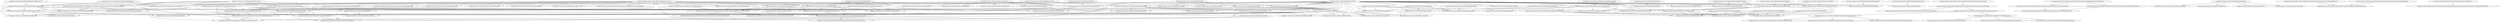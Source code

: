 digraph G {
  "org.apache.commons.math3.util$FastMath#<clinit>()" -> "org.apache.commons.math3.util$FastMath#expm1(double,double[])";
  "org.apache.commons.math3.util$FastMath#<clinit>()" -> "org.apache.commons.math3.util$FastMath#log10(double)";
  "org.apache.commons.math3.util$FastMath#<clinit>()" -> "org.apache.commons.math3.util$FastMath#rint(double)";
  "org.apache.commons.math3.util$FastMath#<clinit>()" -> "org.apache.commons.math3.util$FastMath#atan2(double,double)";
  "org.apache.commons.math3.util$FastMath#<clinit>()" -> "org.apache.commons.math3.util$FastMath#log(double,double)";
  "org.apache.commons.math3.util$FastMath#<clinit>()" -> "org.apache.commons.math3.util$FastMath#sin(double)";
  "org.apache.commons.math3.util$FastMath#<clinit>()" -> "org.apache.commons.math3.util$ArithmeticUtils#factorialLog(int)";
  "org.apache.commons.math3.util$FastMath#<clinit>()" -> "org.apache.commons.math3.util$FastMath#asinh(double)";
  "org.apache.commons.math3.util$FastMath#<clinit>()" -> "org.apache.commons.math3.util$FastMath#ulp(float)";
  "org.apache.commons.math3.util$FastMath#<clinit>()" -> "org.apache.commons.math3.util$FastMath#acos(double)";
  "org.apache.commons.math3.util$FastMath#<clinit>()" -> "org.apache.commons.math3.util$FastMath#main(java.lang.String[])";
  "org.apache.commons.math3.util$FastMath#<clinit>()" -> "org.apache.commons.math3.util$FastMath#exp(double,double,double[])";
  "org.apache.commons.math3.util$FastMath#<clinit>()" -> "org.apache.commons.math3.util$FastMath#log(double)";
  "org.apache.commons.math3.util$FastMath#<clinit>()" -> "org.apache.commons.math3.util$FastMath#reducePayneHanek(double,double[])";
  "org.apache.commons.math3.util$FastMath#<clinit>()" -> "org.apache.commons.math3.util$FastMath#toDegrees(double)";
  "org.apache.commons.math3.util$FastMath#<clinit>()" -> "org.apache.commons.math3.util$FastMath#log(double,double[])";
  "org.apache.commons.math3.util$FastMath#<clinit>()" -> "org.apache.commons.math3.util$FastMath#toRadians(double)";
  "org.apache.commons.math3.util$FastMath#<clinit>()" -> "org.apache.commons.math3.util$FastMath#tanh(double)";
  "org.apache.commons.math3.util$FastMath#<clinit>()" -> "org.apache.commons.math3.util$FastMath#ceil(double)";
  "org.apache.commons.math3.util$FastMath#<clinit>()" -> "org.apache.commons.math3.util$FastMath#expm1(double)";
  "org.apache.commons.math3.util$FastMath#<clinit>()" -> "org.apache.commons.math3.util$FastMath#pow(double,double)";
  "org.apache.commons.math3.util$FastMath#<clinit>()" -> "org.apache.commons.math3.util$FastMath#atanh(double)";
  "org.apache.commons.math3.util$FastMath#<clinit>()" -> "org.apache.commons.math3.util$FastMath#cbrt(double)";
  "org.apache.commons.math3.util$FastMath#<clinit>()" -> "org.apache.commons.math3.util$FastMath#tanQ(double,double,boolean)";
  "org.apache.commons.math3.util$FastMath#<clinit>()" -> "org.apache.commons.math3.util$FastMath#cosh(double)";
  "org.apache.commons.math3.util$FastMath#<clinit>()" -> "org.apache.commons.math3.util$FastMath#round(double)";
  "org.apache.commons.math3.util$FastMath#<clinit>()" -> "org.apache.commons.math3.util$FastMath#asin(double)";
  "org.apache.commons.math3.util$FastMath#<clinit>()" -> "org.apache.commons.math3.util$ArithmeticUtils#factorialDouble(int)";
  "org.apache.commons.math3.util$FastMath#<clinit>()" -> "org.apache.commons.math3.util$ArithmeticUtils#binomialCoefficientLog(int,int)";
  "org.apache.commons.math3.util$FastMath#<clinit>()" -> "org.apache.commons.math3.util$FastMath#tan(double)";
  "org.apache.commons.math3.util$FastMath#<clinit>()" -> "org.apache.commons.math3.util$FastMath#round(float)";
  "org.apache.commons.math3.util$FastMath#<clinit>()" -> "org.apache.commons.math3.util$FastMath#sinQ(double,double)";
  "org.apache.commons.math3.util$FastMath#<clinit>()" -> "org.apache.commons.math3.util$FastMath#exp(double)";
  "org.apache.commons.math3.util$FastMath#<clinit>()" -> "org.apache.commons.math3.util$ArithmeticUtils#lcm(int,int)";
  "org.apache.commons.math3.util$FastMath#<clinit>()" -> "org.apache.commons.math3.util$FastMath#log1p(double)";
  "org.apache.commons.math3.util$FastMath#<clinit>()" -> "org.apache.commons.math3.util$ArithmeticUtils#gcd(int,int)";
  "org.apache.commons.math3.util$FastMath#<clinit>()" -> "org.apache.commons.math3.util$FastMath#acosh(double)";
  "org.apache.commons.math3.util$FastMath#<clinit>()" -> "org.apache.commons.math3.util$ArithmeticUtils#lcm(long,long)";
  "org.apache.commons.math3.util$FastMath#<clinit>()" -> "org.apache.commons.math3.util$FastMath#nextUp(double)";
  "org.apache.commons.math3.util$FastMath#<clinit>()" -> "org.apache.commons.math3.util$ArithmeticUtils#binomialCoefficientDouble(int,int)";
  "org.apache.commons.math3.util$FastMath#<clinit>()" -> "org.apache.commons.math3.util$FastMath#hypot(double,double)";
  "org.apache.commons.math3.util$FastMath#<clinit>()" -> "org.apache.commons.math3.util$FastMath#atan(double,double,boolean)";
  "org.apache.commons.math3.util$FastMath#<clinit>()" -> "org.apache.commons.math3.util$FastMath#cosQ(double,double)";
  "org.apache.commons.math3.util$FastMath#<clinit>()" -> "org.apache.commons.math3.util$FastMath#atan(double)";
  "org.apache.commons.math3.util$FastMath#<clinit>()" -> "org.apache.commons.math3.util$FastMath#nextUp(float)";
  "org.apache.commons.math3.util$FastMath#<clinit>()" -> "org.apache.commons.math3.util$FastMath#cos(double)";
  "org.apache.commons.math3.util$FastMath#<clinit>()" -> "org.apache.commons.math3.util$FastMath#ulp(double)";
  "org.apache.commons.math3.util$FastMath#<clinit>()" -> "org.apache.commons.math3.util$ArithmeticUtils#gcd(long,long)";
  "org.apache.commons.math3.util$FastMath#<clinit>()" -> "org.apache.commons.math3.util$FastMath#sinh(double)";
  "org.apache.commons.math3.util$FastMath#expm1(double,double[])" -> "org.apache.commons.math3.util$FastMath#tanh(double)";
  "org.apache.commons.math3.util$FastMath#expm1(double,double[])" -> "org.apache.commons.math3.util$FastMath#expm1(double)";
  "org.apache.commons.math3.util$FastMath#expm1(double,double[])" -> "org.apache.commons.math3.util$FastMath#sinh(double)";
  "org.apache.commons.math3.exception.util$LocalizedFormats#<clinit>()" -> "org.apache.commons.math3.util$ArithmeticUtils#gcd(long,long)";
  "org.apache.commons.math3.exception.util$LocalizedFormats#<clinit>()" -> "org.apache.commons.math3.util$ArithmeticUtils#pow(java.math.BigInteger,int)";
  "org.apache.commons.math3.exception.util$LocalizedFormats#<clinit>()" -> "org.apache.commons.math3.util$ArithmeticUtils#factorialDouble(int)";
  "org.apache.commons.math3.exception.util$LocalizedFormats#<clinit>()" -> "org.apache.commons.math3.util$ArithmeticUtils#lcm(long,long)";
  "org.apache.commons.math3.exception.util$LocalizedFormats#<clinit>()" -> "org.apache.commons.math3.util$ArithmeticUtils#addAndCheck(int,int)";
  "org.apache.commons.math3.exception.util$LocalizedFormats#<clinit>()" -> "org.apache.commons.math3.util$ArithmeticUtils#pow(java.math.BigInteger,long)";
  "org.apache.commons.math3.exception.util$LocalizedFormats#<clinit>()" -> "org.apache.commons.math3.util$ArithmeticUtils#checkBinomial(int,int)";
  "org.apache.commons.math3.exception.util$LocalizedFormats#<clinit>()" -> "org.apache.commons.math3.fraction$Fraction#getReducedFraction(int,int)";
  "org.apache.commons.math3.exception.util$LocalizedFormats#<clinit>()" -> "org.apache.commons.math3.util$ArithmeticUtils#factorial(int)";
  "org.apache.commons.math3.exception.util$LocalizedFormats#<clinit>()" -> "org.apache.commons.math3.util$ArithmeticUtils#lcm(int,int)";
  "org.apache.commons.math3.exception.util$LocalizedFormats#<clinit>()" -> "org.apache.commons.math3.util$ArithmeticUtils#pow(long,long)";
  "org.apache.commons.math3.exception.util$LocalizedFormats#<clinit>()" -> "org.apache.commons.math3.fraction$Fraction#negate()";
  "org.apache.commons.math3.exception.util$LocalizedFormats#<clinit>()" -> "org.apache.commons.math3.util$ArithmeticUtils#subAndCheck(long,long)";
  "org.apache.commons.math3.exception.util$LocalizedFormats#<clinit>()" -> "org.apache.commons.math3.util$ArithmeticUtils#pow(int,long)";
  "org.apache.commons.math3.exception.util$LocalizedFormats#<clinit>()" -> "org.apache.commons.math3.util$ArithmeticUtils#pow(long,int)";
  "org.apache.commons.math3.exception.util$LocalizedFormats#<clinit>()" -> "org.apache.commons.math3.util$ArithmeticUtils#pow(int,int)";
  "org.apache.commons.math3.exception.util$LocalizedFormats#<clinit>()" -> "org.apache.commons.math3.util$ArithmeticUtils#addAndCheck(long,long)";
  "org.apache.commons.math3.exception.util$LocalizedFormats#<clinit>()" -> "org.apache.commons.math3.util$ArithmeticUtils#gcd(int,int)";
  "org.apache.commons.math3.exception.util$LocalizedFormats#<clinit>()" -> "org.apache.commons.math3.util$ArithmeticUtils#pow(java.math.BigInteger,java.math.BigInteger)";
  "org.apache.commons.math3.exception.util$LocalizedFormats#<clinit>()" -> "org.apache.commons.math3.fraction$Fraction#multiply(org.apache.commons.math3.fraction.Fraction)";
  "org.apache.commons.math3.exception.util$LocalizedFormats#<clinit>()" -> "org.apache.commons.math3.util$ArithmeticUtils#subAndCheck(int,int)";
  "org.apache.commons.math3.exception.util$LocalizedFormats#<clinit>()" -> "org.apache.commons.math3.util$ArithmeticUtils#factorialLog(int)";
  "org.apache.commons.math3.exception.util$LocalizedFormats#<clinit>()" -> "org.apache.commons.math3.fraction$Fraction#divide(org.apache.commons.math3.fraction.Fraction)";
  "org.apache.commons.math3.exception.util$LocalizedFormats#<clinit>()" -> "org.apache.commons.math3.fraction$Fraction#addSub(org.apache.commons.math3.fraction.Fraction,boolean)";
  "org.apache.commons.math3.util$ArithmeticUtils#gcd(long,long)" -> "org.apache.commons.math3.util$ArithmeticUtils#lcm(long,long)";
  "org.apache.commons.math3.util$FastMath#cosQ(double,double)" -> "org.apache.commons.math3.util$FastMath#sin(double)";
  "org.apache.commons.math3.util$FastMath#cosQ(double,double)" -> "org.apache.commons.math3.util$FastMath#cos(double)";
  "org.apache.commons.math3.util$FastMath#reducePayneHanek(double,double[])" -> "org.apache.commons.math3.util$FastMath#sin(double)";
  "org.apache.commons.math3.util$FastMath#reducePayneHanek(double,double[])" -> "org.apache.commons.math3.util$FastMath#cos(double)";
  "org.apache.commons.math3.util$FastMath#reducePayneHanek(double,double[])" -> "org.apache.commons.math3.util$FastMath#tan(double)";
  "org.apache.commons.math3.util$FastMath#log(double,double[])" -> "org.apache.commons.math3.util$FastMath#pow(double,double)";
  "org.apache.commons.math3.util$FastMath#log(double,double[])" -> "org.apache.commons.math3.util$FastMath#log10(double)";
  "org.apache.commons.math3.util$FastMath#log(double,double[])" -> "org.apache.commons.math3.util$FastMath#log(double)";
  "org.apache.commons.math3.util$FastMath#log(double,double[])" -> "org.apache.commons.math3.util$FastMath#log1p(double)";
  "org.apache.commons.math3.util$ArithmeticUtils#<clinit>()" -> "org.apache.commons.math3.util$ArithmeticUtils#lcm(long,long)";
  "org.apache.commons.math3.util$ArithmeticUtils#<clinit>()" -> "org.apache.commons.math3.util$ArithmeticUtils#mulAndCheck(long,long)";
  "org.apache.commons.math3.util$ArithmeticUtils#<clinit>()" -> "org.apache.commons.math3.util$ArithmeticUtils#binomialCoefficientLog(int,int)";
  "org.apache.commons.math3.util$ArithmeticUtils#<clinit>()" -> "org.apache.commons.math3.util$ArithmeticUtils#lcm(int,int)";
  "org.apache.commons.math3.util$ArithmeticUtils#<clinit>()" -> "org.apache.commons.math3.util$ArithmeticUtils#binomialCoefficient(int,int)";
  "org.apache.commons.math3.util$ArithmeticUtils#<clinit>()" -> "org.apache.commons.math3.util$ArithmeticUtils#addAndCheck(long,long)";
  "org.apache.commons.math3.util$ArithmeticUtils#<clinit>()" -> "org.apache.commons.math3.util$ArithmeticUtils#factorial(int)";
  "org.apache.commons.math3.util$ArithmeticUtils#<clinit>()" -> "org.apache.commons.math3.util$ArithmeticUtils#factorialDouble(int)";
  "org.apache.commons.math3.util$ArithmeticUtils#<clinit>()" -> "org.apache.commons.math3.util$ArithmeticUtils#binomialCoefficientDouble(int,int)";
  "org.apache.commons.math3.util$ArithmeticUtils#<clinit>()" -> "org.apache.commons.math3.fraction$Fraction#getReducedFraction(int,int)";
  "org.apache.commons.math3.util$ArithmeticUtils#<clinit>()" -> "org.apache.commons.math3.fraction$Fraction#multiply(org.apache.commons.math3.fraction.Fraction)";
  "org.apache.commons.math3.util$ArithmeticUtils#<clinit>()" -> "org.apache.commons.math3.util$ArithmeticUtils#factorialLog(int)";
  "org.apache.commons.math3.util$ArithmeticUtils#<clinit>()" -> "org.apache.commons.math3.util$ArithmeticUtils#addAndCheck(long,long,org.apache.commons.math3.exception.util.Localizable)";
  "org.apache.commons.math3.util$ArithmeticUtils#<clinit>()" -> "org.apache.commons.math3.fraction$Fraction#addSub(org.apache.commons.math3.fraction.Fraction,boolean)";
  "org.apache.commons.math3.util$ArithmeticUtils#<clinit>()" -> "org.apache.commons.math3.util$ArithmeticUtils#subAndCheck(long,long)";
  "org.apache.commons.math3.fraction$Fraction#addSub(org.apache.commons.math3.fraction.Fraction,boolean)" -> "org.apache.commons.math3.fraction$Fraction#subtract(org.apache.commons.math3.fraction.Fraction)";
  "org.apache.commons.math3.fraction$Fraction#addSub(org.apache.commons.math3.fraction.Fraction,boolean)" -> "org.apache.commons.math3.fraction$Fraction#add(org.apache.commons.math3.fraction.Fraction)";
  "org.apache.commons.math3.util$FastMath#nextAfter(double,double)" -> "org.apache.commons.math3.util$FastMath#nextUp(double)";
  "org.apache.commons.math3.util$FastMath#doubleHighPart(double)" -> "org.apache.commons.math3.util$FastMath#toDegrees(double)";
  "org.apache.commons.math3.util$FastMath#doubleHighPart(double)" -> "org.apache.commons.math3.util$FastMath#toRadians(double)";
  "org.apache.commons.math3.util$FastMath#doubleHighPart(double)" -> "org.apache.commons.math3.util$FastMath#atan2(double,double)";
  "org.apache.commons.math3.util$FastMath#doubleHighPart(double)" -> "org.apache.commons.math3.util$FastMath#acos(double)";
  "org.apache.commons.math3.util$ArithmeticUtils#mulAndCheck(long,long)" -> "org.apache.commons.math3.util$ArithmeticUtils#binomialCoefficient(int,int)";
  "org.apache.commons.math3.util$ArithmeticUtils#mulAndCheck(long,long)" -> "org.apache.commons.math3.util$ArithmeticUtils#lcm(long,long)";
  "org.apache.commons.math3.util$FastMath#exp(double,double,double[])" -> "org.apache.commons.math3.util$FastMath#pow(double,double)";
  "org.apache.commons.math3.util$FastMath#exp(double,double,double[])" -> "org.apache.commons.math3.util$FastMath#tanh(double)";
  "org.apache.commons.math3.util$FastMath#exp(double,double,double[])" -> "org.apache.commons.math3.util$FastMath#sinh(double)";
  "org.apache.commons.math3.util$FastMath#exp(double,double,double[])" -> "org.apache.commons.math3.util$FastMath#expm1(double,double[])";
  "org.apache.commons.math3.util$FastMath#exp(double,double,double[])" -> "org.apache.commons.math3.util$FastMath#exp(double)";
  "org.apache.commons.math3.util$FastMath#exp(double,double,double[])" -> "org.apache.commons.math3.util$FastMath#cosh(double)";
  "org.apache.commons.math3.util$FastMath#abs(long)" -> "org.apache.commons.math3.util$ArithmeticUtils#gcd(long,long)";
  "org.apache.commons.math3.util$FastMath#abs(long)" -> "org.apache.commons.math3.util$ArithmeticUtils#lcm(long,long)";
  "org.apache.commons.math3.util$ArithmeticUtils#factorialLog(int)" -> "org.apache.commons.math3.util$ArithmeticUtils#factorialDouble(int)";
  "org.apache.commons.math3.exception.util$ExceptionContext#getLocalizedMessage()" -> "org.apache.commons.math3.exception$MathIllegalStateException#getLocalizedMessage()";
  "org.apache.commons.math3.exception.util$ExceptionContext#getLocalizedMessage()" -> "org.apache.commons.math3.exception$MathIllegalArgumentException#getLocalizedMessage()";
  "org.apache.commons.math3.exception.util$ExceptionContext#getLocalizedMessage()" -> "org.apache.commons.math3.exception$MathArithmeticException#getLocalizedMessage()";
  "org.apache.commons.math3.util$FastMath#exp(double)" -> "org.apache.commons.math3.util$FastMath#cosh(double)";
  "org.apache.commons.math3.util$FastMath#exp(double)" -> "org.apache.commons.math3.util$ArithmeticUtils#factorialDouble(int)";
  "org.apache.commons.math3.util$FastMath#exp(double)" -> "org.apache.commons.math3.util$FastMath#sinh(double)";
  "org.apache.commons.math3.util$FastMath$lnMant#<clinit>()" -> "org.apache.commons.math3.util$FastMath#main(java.lang.String[])";
  "org.apache.commons.math3.util$FastMath$lnMant#<clinit>()" -> "org.apache.commons.math3.util$FastMath#log(double,double[])";
  "org.apache.commons.math3.exception.util$ExceptionContext#nonSerializableReplacement(java.lang.Object)" -> "org.apache.commons.math3.exception.util$ExceptionContext#serializeContext(java.io.ObjectOutputStream)";
  "org.apache.commons.math3.exception.util$ExceptionContext#nonSerializableReplacement(java.lang.Object)" -> "org.apache.commons.math3.exception.util$ExceptionContext#serializeMessages(java.io.ObjectOutputStream)";
  "org.apache.commons.math3.exception.util$ExceptionContext#serializeContext(java.io.ObjectOutputStream)" -> "org.apache.commons.math3.exception.util$ExceptionContext#writeObject(java.io.ObjectOutputStream)";
  "org.apache.commons.math3.util$FastMath#floor(double)" -> "org.apache.commons.math3.util$ArithmeticUtils#binomialCoefficientDouble(int,int)";
  "org.apache.commons.math3.util$FastMath#floor(double)" -> "org.apache.commons.math3.util$FastMath#rint(double)";
  "org.apache.commons.math3.util$FastMath#floor(double)" -> "org.apache.commons.math3.util$FastMath#ceil(double)";
  "org.apache.commons.math3.util$FastMath#floor(double)" -> "org.apache.commons.math3.util$FastMath#round(float)";
  "org.apache.commons.math3.util$FastMath#floor(double)" -> "org.apache.commons.math3.util$FastMath#round(double)";
  "org.apache.commons.math3.util$FastMath#floor(double)" -> "org.apache.commons.math3.util$ArithmeticUtils#factorialDouble(int)";
  "org.apache.commons.math3.util$ArithmeticUtils#binomialCoefficientDouble(int,int)" -> "org.apache.commons.math3.util$ArithmeticUtils#binomialCoefficientLog(int,int)";
  "org.apache.commons.math3.fraction$Fraction#negate()" -> "org.apache.commons.math3.fraction$Fraction#abs()";
  "org.apache.commons.math3.fraction$Fraction#negate()" -> "org.apache.commons.math3.fraction$Fraction#addSub(org.apache.commons.math3.fraction.Fraction,boolean)";
  "org.apache.commons.math3.util$FastMath#log(double)" -> "org.apache.commons.math3.util$ArithmeticUtils#factorialLog(int)";
  "org.apache.commons.math3.util$FastMath#log(double)" -> "org.apache.commons.math3.util$ArithmeticUtils#binomialCoefficientLog(int,int)";
  "org.apache.commons.math3.util$FastMath#log(double)" -> "org.apache.commons.math3.util$FastMath#atanh(double)";
  "org.apache.commons.math3.util$FastMath#log(double)" -> "org.apache.commons.math3.util$FastMath#asinh(double)";
  "org.apache.commons.math3.util$FastMath#log(double)" -> "org.apache.commons.math3.util$FastMath#log(double,double)";
  "org.apache.commons.math3.util$FastMath#log(double)" -> "org.apache.commons.math3.util$FastMath#acosh(double)";
  "org.apache.commons.math3.util$ArithmeticUtils#mulAndCheck(int,int)" -> "org.apache.commons.math3.fraction$Fraction#multiply(org.apache.commons.math3.fraction.Fraction)";
  "org.apache.commons.math3.util$ArithmeticUtils#mulAndCheck(int,int)" -> "org.apache.commons.math3.fraction$Fraction#addSub(org.apache.commons.math3.fraction.Fraction,boolean)";
  "org.apache.commons.math3.util$ArithmeticUtils#mulAndCheck(int,int)" -> "org.apache.commons.math3.util$ArithmeticUtils#lcm(int,int)";
  "org.apache.commons.math3.fraction$Fraction#multiply(org.apache.commons.math3.fraction.Fraction)" -> "org.apache.commons.math3.fraction$Fraction#divide(org.apache.commons.math3.fraction.Fraction)";
  "org.apache.commons.math3.util$ArithmeticUtils#binomialCoefficient(int,int)" -> "org.apache.commons.math3.util$ArithmeticUtils#binomialCoefficientDouble(int,int)";
  "org.apache.commons.math3.util$ArithmeticUtils#binomialCoefficient(int,int)" -> "org.apache.commons.math3.util$ArithmeticUtils#binomialCoefficientLog(int,int)";
  "org.apache.commons.math3.util$FastMath#abs(double)" -> "org.apache.commons.math3.util$FastMath#hypot(double,double)";
  "org.apache.commons.math3.util$FastMath#abs(double)" -> "org.apache.commons.math3.util$FastMath#ulp(double)";
  "org.apache.commons.math3.util$FastMath#abs(float)" -> "org.apache.commons.math3.util$FastMath#ulp(float)";
  "org.apache.commons.math3.util$FastMath$CodyWaite#getRemB()" -> "org.apache.commons.math3.util$FastMath#cos(double)";
  "org.apache.commons.math3.util$FastMath$CodyWaite#getRemB()" -> "org.apache.commons.math3.util$FastMath#tan(double)";
  "org.apache.commons.math3.util$FastMath$CodyWaite#getRemB()" -> "org.apache.commons.math3.util$FastMath#sin(double)";
  "org.apache.commons.math3.fraction$Fraction#getReducedFraction(int,int)" -> "org.apache.commons.math3.fraction$Fraction#multiply(org.apache.commons.math3.fraction.Fraction)";
  "org.apache.commons.math3.fraction$Fraction#doubleValue()" -> "org.apache.commons.math3.fraction$Fraction#percentageValue()";
  "org.apache.commons.math3.fraction$Fraction#doubleValue()" -> "org.apache.commons.math3.fraction$Fraction#longValue()";
  "org.apache.commons.math3.fraction$Fraction#doubleValue()" -> "org.apache.commons.math3.fraction$Fraction#floatValue()";
  "org.apache.commons.math3.fraction$Fraction#doubleValue()" -> "org.apache.commons.math3.fraction$Fraction#intValue()";
  "org.apache.commons.math3.fraction$Fraction#<clinit>()" -> "org.apache.commons.math3.fraction$Fraction#subtract(int)";
  "org.apache.commons.math3.fraction$Fraction#<clinit>()" -> "org.apache.commons.math3.fraction$Fraction#add(int)";
  "org.apache.commons.math3.fraction$Fraction#<clinit>()" -> "org.apache.commons.math3.fraction$Fraction#multiply(org.apache.commons.math3.fraction.Fraction)";
  "org.apache.commons.math3.fraction$Fraction#<clinit>()" -> "org.apache.commons.math3.fraction$Fraction#getReducedFraction(int,int)";
  "org.apache.commons.math3.fraction$Fraction#<clinit>()" -> "org.apache.commons.math3.fraction$Fraction#multiply(int)";
  "org.apache.commons.math3.fraction$Fraction#<clinit>()" -> "org.apache.commons.math3.fraction$Fraction#negate()";
  "org.apache.commons.math3.fraction$Fraction#<clinit>()" -> "org.apache.commons.math3.fraction$Fraction#addSub(org.apache.commons.math3.fraction.Fraction,boolean)";
  "org.apache.commons.math3.fraction$Fraction#<clinit>()" -> "org.apache.commons.math3.fraction$Fraction#divide(int)";
  "org.apache.commons.math3.fraction$Fraction#<clinit>()" -> "org.apache.commons.math3.fraction$Fraction#reciprocal()";
  "org.apache.commons.math3.util$FastMath#abs(int)" -> "org.apache.commons.math3.util$ArithmeticUtils#lcm(int,int)";
  "org.apache.commons.math3.util$FastMath#abs(int)" -> "org.apache.commons.math3.util$ArithmeticUtils#gcd(int,int)";
  "org.apache.commons.math3.util$ArithmeticUtils#subAndCheck(int,int)" -> "org.apache.commons.math3.fraction$Fraction#addSub(org.apache.commons.math3.fraction.Fraction,boolean)";
  "org.apache.commons.math3.util$FastMath#polyCosine(double)" -> "org.apache.commons.math3.util$FastMath#tanQ(double,double,boolean)";
  "org.apache.commons.math3.util$FastMath#polyCosine(double)" -> "org.apache.commons.math3.util$FastMath#sinQ(double,double)";
  "org.apache.commons.math3.util$FastMath#tanQ(double,double,boolean)" -> "org.apache.commons.math3.util$FastMath#tan(double)";
  "org.apache.commons.math3.util$ArithmeticUtils#gcd(int,int)" -> "org.apache.commons.math3.util$ArithmeticUtils#lcm(int,int)";
  "org.apache.commons.math3.util$ArithmeticUtils#gcd(int,int)" -> "org.apache.commons.math3.util$ArithmeticUtils#binomialCoefficient(int,int)";
  "org.apache.commons.math3.util$ArithmeticUtils#gcd(int,int)" -> "org.apache.commons.math3.fraction$Fraction#addSub(org.apache.commons.math3.fraction.Fraction,boolean)";
  "org.apache.commons.math3.util$ArithmeticUtils#gcd(int,int)" -> "org.apache.commons.math3.fraction$Fraction#multiply(org.apache.commons.math3.fraction.Fraction)";
  "org.apache.commons.math3.util$ArithmeticUtils#gcd(int,int)" -> "org.apache.commons.math3.fraction$Fraction#getReducedFraction(int,int)";
  "org.apache.commons.math3.util$FastMath$ExpFracTable#<clinit>()" -> "org.apache.commons.math3.util$FastMath#expm1(double,double[])";
  "org.apache.commons.math3.util$FastMath$ExpFracTable#<clinit>()" -> "org.apache.commons.math3.util$FastMath#exp(double,double,double[])";
  "org.apache.commons.math3.util$FastMath$ExpFracTable#<clinit>()" -> "org.apache.commons.math3.util$FastMath#main(java.lang.String[])";
  "org.apache.commons.math3.exception.util$ExceptionContext#buildMessage(java.util.Locale,java.lang.String)" -> "org.apache.commons.math3.exception.util$ExceptionContext#getMessage(java.util.Locale,java.lang.String)";
  "org.apache.commons.math3.exception.util$ExceptionContext#buildMessage(java.util.Locale,java.lang.String)" -> "org.apache.commons.math3.exception.util$ExceptionContext#getMessage(java.util.Locale)";
  "org.apache.commons.math3.util$ArithmeticUtils#addAndCheck(int,int)" -> "org.apache.commons.math3.fraction$Fraction#addSub(org.apache.commons.math3.fraction.Fraction,boolean)";
  "org.apache.commons.math3.exception.util$ExceptionContext#getMessage()" -> "org.apache.commons.math3.exception$MathIllegalStateException#getMessage()";
  "org.apache.commons.math3.exception.util$ExceptionContext#getMessage()" -> "org.apache.commons.math3.exception$MathIllegalArgumentException#getMessage()";
  "org.apache.commons.math3.exception.util$ExceptionContext#getMessage()" -> "org.apache.commons.math3.exception$MathArithmeticException#getMessage()";
  "org.apache.commons.math3.util$FastMath#atan(double,double,boolean)" -> "org.apache.commons.math3.util$FastMath#asin(double)";
  "org.apache.commons.math3.util$FastMath#atan(double,double,boolean)" -> "org.apache.commons.math3.util$FastMath#atan2(double,double)";
  "org.apache.commons.math3.util$FastMath#atan(double,double,boolean)" -> "org.apache.commons.math3.util$FastMath#atan(double)";
  "org.apache.commons.math3.util$FastMath#atan(double,double,boolean)" -> "org.apache.commons.math3.util$FastMath#acos(double)";
  "org.apache.commons.math3.util$FastMath$CodyWaite#getRemA()" -> "org.apache.commons.math3.util$FastMath#sin(double)";
  "org.apache.commons.math3.util$FastMath$CodyWaite#getRemA()" -> "org.apache.commons.math3.util$FastMath#cos(double)";
  "org.apache.commons.math3.util$FastMath$CodyWaite#getRemA()" -> "org.apache.commons.math3.util$FastMath#tan(double)";
  "org.apache.commons.math3.util$ArithmeticUtils#checkBinomial(int,int)" -> "org.apache.commons.math3.util$ArithmeticUtils#binomialCoefficientDouble(int,int)";
  "org.apache.commons.math3.util$ArithmeticUtils#checkBinomial(int,int)" -> "org.apache.commons.math3.util$ArithmeticUtils#binomialCoefficient(int,int)";
  "org.apache.commons.math3.util$ArithmeticUtils#checkBinomial(int,int)" -> "org.apache.commons.math3.util$ArithmeticUtils#binomialCoefficientLog(int,int)";
  "org.apache.commons.math3.util$FastMath#sinQ(double,double)" -> "org.apache.commons.math3.util$FastMath#sin(double)";
  "org.apache.commons.math3.util$FastMath#sinQ(double,double)" -> "org.apache.commons.math3.util$FastMath#cos(double)";
  "org.apache.commons.math3.util$FastMath#sinQ(double,double)" -> "org.apache.commons.math3.util$FastMath#cosQ(double,double)";
  "org.apache.commons.math3.util$FastMath#scalb(double,int)" -> "org.apache.commons.math3.util$FastMath#hypot(double,double)";
  "org.apache.commons.math3.util$FastMath$ExpIntTable#<clinit>()" -> "org.apache.commons.math3.util$FastMath#main(java.lang.String[])";
  "org.apache.commons.math3.util$FastMath$ExpIntTable#<clinit>()" -> "org.apache.commons.math3.util$FastMath#exp(double,double,double[])";
  "org.apache.commons.math3.util$ArithmeticUtils#factorial(int)" -> "org.apache.commons.math3.util$ArithmeticUtils#factorialDouble(int)";
  "org.apache.commons.math3.util$ArithmeticUtils#factorial(int)" -> "org.apache.commons.math3.util$ArithmeticUtils#factorialLog(int)";
  "org.apache.commons.math3.util$FastMath$CodyWaite#getK()" -> "org.apache.commons.math3.util$FastMath#tan(double)";
  "org.apache.commons.math3.util$FastMath$CodyWaite#getK()" -> "org.apache.commons.math3.util$FastMath#cos(double)";
  "org.apache.commons.math3.util$FastMath$CodyWaite#getK()" -> "org.apache.commons.math3.util$FastMath#sin(double)";
  "org.apache.commons.math3.util$FastMath#nextAfter(float,double)" -> "org.apache.commons.math3.util$FastMath#nextUp(float)";
  "org.apache.commons.math3.util$FastMath#sqrt(double)" -> "org.apache.commons.math3.util$FastMath#asin(double)";
  "org.apache.commons.math3.util$FastMath#sqrt(double)" -> "org.apache.commons.math3.util$FastMath#hypot(double,double)";
  "org.apache.commons.math3.util$FastMath#sqrt(double)" -> "org.apache.commons.math3.util$FastMath#acos(double)";
  "org.apache.commons.math3.util$FastMath#sqrt(double)" -> "org.apache.commons.math3.util$FastMath#asinh(double)";
  "org.apache.commons.math3.util$FastMath#sqrt(double)" -> "org.apache.commons.math3.util$FastMath#acosh(double)";
  "org.apache.commons.math3.util$FastMath#copySign(double,double)" -> "org.apache.commons.math3.util$FastMath#atan(double,double,boolean)";
  "org.apache.commons.math3.util$FastMath#copySign(double,double)" -> "org.apache.commons.math3.util$FastMath#atan2(double,double)";
  "org.apache.commons.math3.exception.util$ExceptionContext#serializeMessages(java.io.ObjectOutputStream)" -> "org.apache.commons.math3.exception.util$ExceptionContext#writeObject(java.io.ObjectOutputStream)";
  "org.apache.commons.math3.util$FastMath#polySine(double)" -> "org.apache.commons.math3.util$FastMath#sinQ(double,double)";
  "org.apache.commons.math3.util$FastMath#polySine(double)" -> "org.apache.commons.math3.util$FastMath#tanQ(double,double,boolean)";
  "org.apache.commons.math3.exception.util$ExceptionContext#deSerializeMessages(java.io.ObjectInputStream)" -> "org.apache.commons.math3.exception.util$ExceptionContext#readObject(java.io.ObjectInputStream)";
  "org.apache.commons.math3.exception.util$ExceptionContext#getMessage(java.util.Locale)" -> "org.apache.commons.math3.exception.util$ExceptionContext#getLocalizedMessage()";
  "org.apache.commons.math3.exception.util$ExceptionContext#getMessage(java.util.Locale)" -> "org.apache.commons.math3.exception.util$ExceptionContext#getMessage()";
  "org.apache.commons.math3.util$ArithmeticUtils#addAndCheck(long,long,org.apache.commons.math3.exception.util.Localizable)" -> "org.apache.commons.math3.util$ArithmeticUtils#subAndCheck(long,long)";
  "org.apache.commons.math3.util$ArithmeticUtils#addAndCheck(long,long,org.apache.commons.math3.exception.util.Localizable)" -> "org.apache.commons.math3.util$ArithmeticUtils#addAndCheck(long,long)";
  "org.apache.commons.math3.fraction$Fraction#reciprocal()" -> "org.apache.commons.math3.fraction$Fraction#divide(org.apache.commons.math3.fraction.Fraction)";
  "org.apache.commons.math3.exception.util$ExceptionContext#deSerializeContext(java.io.ObjectInputStream)" -> "org.apache.commons.math3.exception.util$ExceptionContext#readObject(java.io.ObjectInputStream)";
  "org.apache.commons.math3.exception.util$LocalizedFormats#getLocalizedString(java.util.Locale)" -> "org.apache.commons.math3.exception.util$ExceptionContext#buildMessage(java.util.Locale,java.lang.String)";
  "org.apache.commons.math3.exception.util$ArgUtils#flatten(java.lang.Object[])" -> "org.apache.commons.math3.exception.util$ExceptionContext#addMessage(org.apache.commons.math3.exception.util.Localizable,java.lang.Object[])";
  "org.apache.commons.math3.util$FastMath#getExponent(double)" -> "org.apache.commons.math3.util$FastMath#hypot(double,double)";
}
